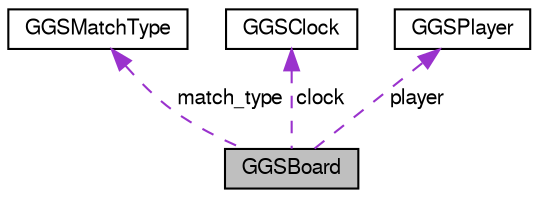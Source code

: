 digraph "GGSBoard"
{
 // LATEX_PDF_SIZE
  bgcolor="transparent";
  edge [fontname="FreeSans",fontsize="10",labelfontname="FreeSans",labelfontsize="10"];
  node [fontname="FreeSans",fontsize="10",shape=record];
  Node1 [label="GGSBoard",height=0.2,width=0.4,color="black", fillcolor="grey75", style="filled", fontcolor="black",tooltip=" "];
  Node2 -> Node1 [dir="back",color="darkorchid3",fontsize="10",style="dashed",label=" match_type" ,fontname="FreeSans"];
  Node2 [label="GGSMatchType",height=0.2,width=0.4,color="black",URL="$structGGSMatchType.html",tooltip=" "];
  Node3 -> Node1 [dir="back",color="darkorchid3",fontsize="10",style="dashed",label=" clock" ,fontname="FreeSans"];
  Node3 [label="GGSClock",height=0.2,width=0.4,color="black",URL="$structGGSClock.html",tooltip=" "];
  Node4 -> Node1 [dir="back",color="darkorchid3",fontsize="10",style="dashed",label=" player" ,fontname="FreeSans"];
  Node4 [label="GGSPlayer",height=0.2,width=0.4,color="black",URL="$structGGSPlayer.html",tooltip=" "];
}

